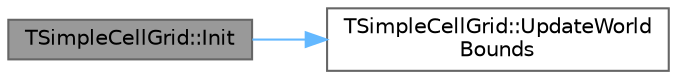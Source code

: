 digraph "TSimpleCellGrid::Init"
{
 // INTERACTIVE_SVG=YES
 // LATEX_PDF_SIZE
  bgcolor="transparent";
  edge [fontname=Helvetica,fontsize=10,labelfontname=Helvetica,labelfontsize=10];
  node [fontname=Helvetica,fontsize=10,shape=box,height=0.2,width=0.4];
  rankdir="LR";
  Node1 [id="Node000001",label="TSimpleCellGrid::Init",height=0.2,width=0.4,color="gray40", fillcolor="grey60", style="filled", fontcolor="black",tooltip="Initialize the grid."];
  Node1 -> Node2 [id="edge1_Node000001_Node000002",color="steelblue1",style="solid",tooltip=" "];
  Node2 [id="Node000002",label="TSimpleCellGrid::UpdateWorld\lBounds",height=0.2,width=0.4,color="grey40", fillcolor="white", style="filled",URL="$d2/dcb/structTSimpleCellGrid.html#a0cadadcf6f00cad6a337e437912705f3",tooltip=" "];
}

